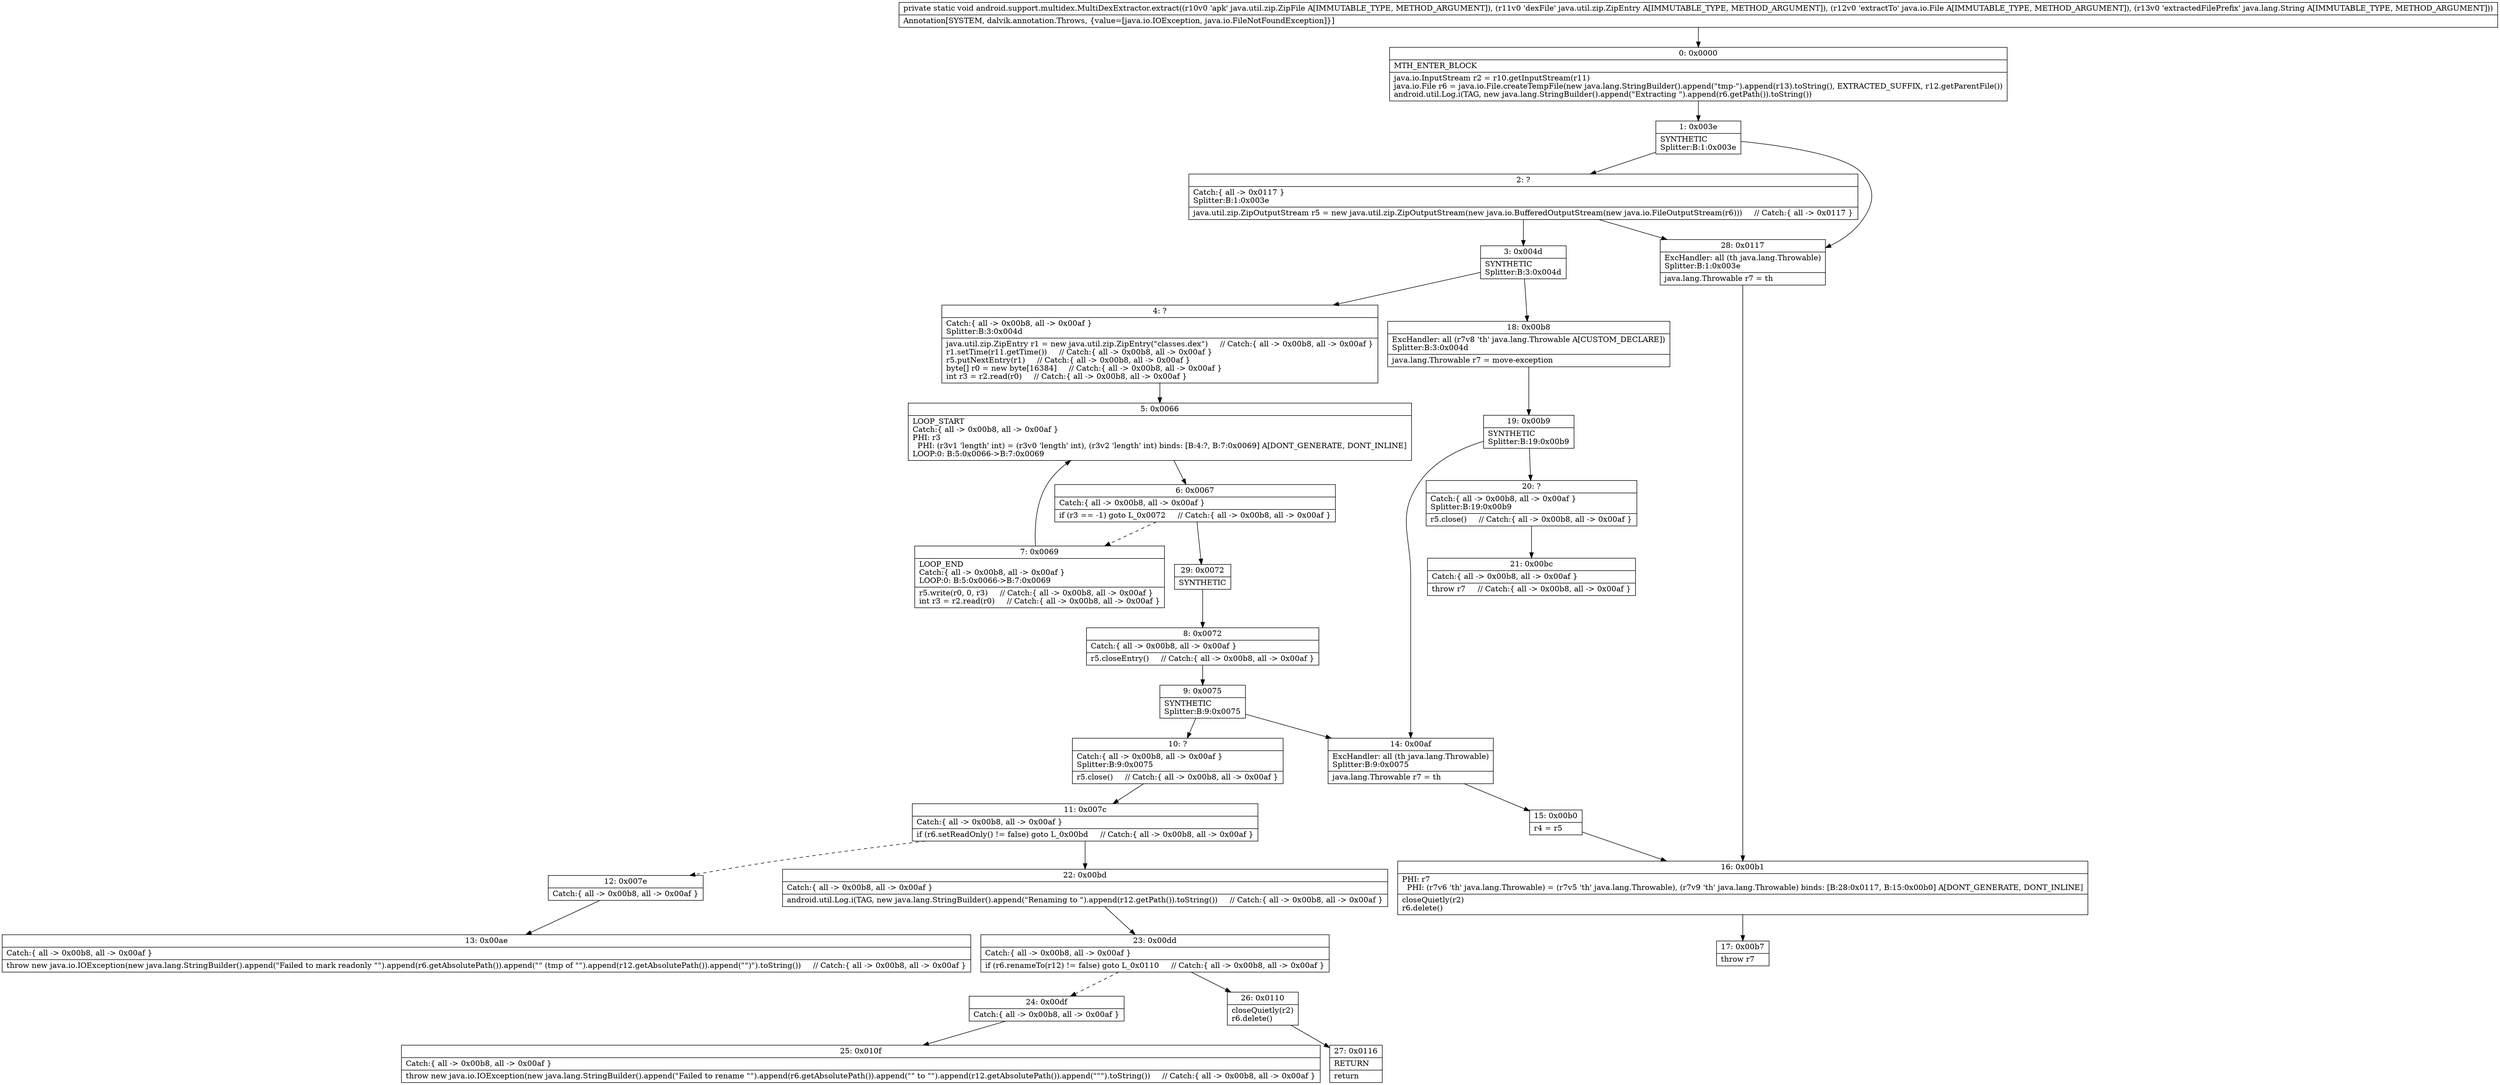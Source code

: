 digraph "CFG forandroid.support.multidex.MultiDexExtractor.extract(Ljava\/util\/zip\/ZipFile;Ljava\/util\/zip\/ZipEntry;Ljava\/io\/File;Ljava\/lang\/String;)V" {
Node_0 [shape=record,label="{0\:\ 0x0000|MTH_ENTER_BLOCK\l|java.io.InputStream r2 = r10.getInputStream(r11)\ljava.io.File r6 = java.io.File.createTempFile(new java.lang.StringBuilder().append(\"tmp\-\").append(r13).toString(), EXTRACTED_SUFFIX, r12.getParentFile())\landroid.util.Log.i(TAG, new java.lang.StringBuilder().append(\"Extracting \").append(r6.getPath()).toString())\l}"];
Node_1 [shape=record,label="{1\:\ 0x003e|SYNTHETIC\lSplitter:B:1:0x003e\l}"];
Node_2 [shape=record,label="{2\:\ ?|Catch:\{ all \-\> 0x0117 \}\lSplitter:B:1:0x003e\l|java.util.zip.ZipOutputStream r5 = new java.util.zip.ZipOutputStream(new java.io.BufferedOutputStream(new java.io.FileOutputStream(r6)))     \/\/ Catch:\{ all \-\> 0x0117 \}\l}"];
Node_3 [shape=record,label="{3\:\ 0x004d|SYNTHETIC\lSplitter:B:3:0x004d\l}"];
Node_4 [shape=record,label="{4\:\ ?|Catch:\{ all \-\> 0x00b8, all \-\> 0x00af \}\lSplitter:B:3:0x004d\l|java.util.zip.ZipEntry r1 = new java.util.zip.ZipEntry(\"classes.dex\")     \/\/ Catch:\{ all \-\> 0x00b8, all \-\> 0x00af \}\lr1.setTime(r11.getTime())     \/\/ Catch:\{ all \-\> 0x00b8, all \-\> 0x00af \}\lr5.putNextEntry(r1)     \/\/ Catch:\{ all \-\> 0x00b8, all \-\> 0x00af \}\lbyte[] r0 = new byte[16384]     \/\/ Catch:\{ all \-\> 0x00b8, all \-\> 0x00af \}\lint r3 = r2.read(r0)     \/\/ Catch:\{ all \-\> 0x00b8, all \-\> 0x00af \}\l}"];
Node_5 [shape=record,label="{5\:\ 0x0066|LOOP_START\lCatch:\{ all \-\> 0x00b8, all \-\> 0x00af \}\lPHI: r3 \l  PHI: (r3v1 'length' int) = (r3v0 'length' int), (r3v2 'length' int) binds: [B:4:?, B:7:0x0069] A[DONT_GENERATE, DONT_INLINE]\lLOOP:0: B:5:0x0066\-\>B:7:0x0069\l}"];
Node_6 [shape=record,label="{6\:\ 0x0067|Catch:\{ all \-\> 0x00b8, all \-\> 0x00af \}\l|if (r3 == \-1) goto L_0x0072     \/\/ Catch:\{ all \-\> 0x00b8, all \-\> 0x00af \}\l}"];
Node_7 [shape=record,label="{7\:\ 0x0069|LOOP_END\lCatch:\{ all \-\> 0x00b8, all \-\> 0x00af \}\lLOOP:0: B:5:0x0066\-\>B:7:0x0069\l|r5.write(r0, 0, r3)     \/\/ Catch:\{ all \-\> 0x00b8, all \-\> 0x00af \}\lint r3 = r2.read(r0)     \/\/ Catch:\{ all \-\> 0x00b8, all \-\> 0x00af \}\l}"];
Node_8 [shape=record,label="{8\:\ 0x0072|Catch:\{ all \-\> 0x00b8, all \-\> 0x00af \}\l|r5.closeEntry()     \/\/ Catch:\{ all \-\> 0x00b8, all \-\> 0x00af \}\l}"];
Node_9 [shape=record,label="{9\:\ 0x0075|SYNTHETIC\lSplitter:B:9:0x0075\l}"];
Node_10 [shape=record,label="{10\:\ ?|Catch:\{ all \-\> 0x00b8, all \-\> 0x00af \}\lSplitter:B:9:0x0075\l|r5.close()     \/\/ Catch:\{ all \-\> 0x00b8, all \-\> 0x00af \}\l}"];
Node_11 [shape=record,label="{11\:\ 0x007c|Catch:\{ all \-\> 0x00b8, all \-\> 0x00af \}\l|if (r6.setReadOnly() != false) goto L_0x00bd     \/\/ Catch:\{ all \-\> 0x00b8, all \-\> 0x00af \}\l}"];
Node_12 [shape=record,label="{12\:\ 0x007e|Catch:\{ all \-\> 0x00b8, all \-\> 0x00af \}\l}"];
Node_13 [shape=record,label="{13\:\ 0x00ae|Catch:\{ all \-\> 0x00b8, all \-\> 0x00af \}\l|throw new java.io.IOException(new java.lang.StringBuilder().append(\"Failed to mark readonly \"\").append(r6.getAbsolutePath()).append(\"\" (tmp of \"\").append(r12.getAbsolutePath()).append(\"\")\").toString())     \/\/ Catch:\{ all \-\> 0x00b8, all \-\> 0x00af \}\l}"];
Node_14 [shape=record,label="{14\:\ 0x00af|ExcHandler: all (th java.lang.Throwable)\lSplitter:B:9:0x0075\l|java.lang.Throwable r7 = th\l}"];
Node_15 [shape=record,label="{15\:\ 0x00b0|r4 = r5\l}"];
Node_16 [shape=record,label="{16\:\ 0x00b1|PHI: r7 \l  PHI: (r7v6 'th' java.lang.Throwable) = (r7v5 'th' java.lang.Throwable), (r7v9 'th' java.lang.Throwable) binds: [B:28:0x0117, B:15:0x00b0] A[DONT_GENERATE, DONT_INLINE]\l|closeQuietly(r2)\lr6.delete()\l}"];
Node_17 [shape=record,label="{17\:\ 0x00b7|throw r7\l}"];
Node_18 [shape=record,label="{18\:\ 0x00b8|ExcHandler: all (r7v8 'th' java.lang.Throwable A[CUSTOM_DECLARE])\lSplitter:B:3:0x004d\l|java.lang.Throwable r7 = move\-exception\l}"];
Node_19 [shape=record,label="{19\:\ 0x00b9|SYNTHETIC\lSplitter:B:19:0x00b9\l}"];
Node_20 [shape=record,label="{20\:\ ?|Catch:\{ all \-\> 0x00b8, all \-\> 0x00af \}\lSplitter:B:19:0x00b9\l|r5.close()     \/\/ Catch:\{ all \-\> 0x00b8, all \-\> 0x00af \}\l}"];
Node_21 [shape=record,label="{21\:\ 0x00bc|Catch:\{ all \-\> 0x00b8, all \-\> 0x00af \}\l|throw r7     \/\/ Catch:\{ all \-\> 0x00b8, all \-\> 0x00af \}\l}"];
Node_22 [shape=record,label="{22\:\ 0x00bd|Catch:\{ all \-\> 0x00b8, all \-\> 0x00af \}\l|android.util.Log.i(TAG, new java.lang.StringBuilder().append(\"Renaming to \").append(r12.getPath()).toString())     \/\/ Catch:\{ all \-\> 0x00b8, all \-\> 0x00af \}\l}"];
Node_23 [shape=record,label="{23\:\ 0x00dd|Catch:\{ all \-\> 0x00b8, all \-\> 0x00af \}\l|if (r6.renameTo(r12) != false) goto L_0x0110     \/\/ Catch:\{ all \-\> 0x00b8, all \-\> 0x00af \}\l}"];
Node_24 [shape=record,label="{24\:\ 0x00df|Catch:\{ all \-\> 0x00b8, all \-\> 0x00af \}\l}"];
Node_25 [shape=record,label="{25\:\ 0x010f|Catch:\{ all \-\> 0x00b8, all \-\> 0x00af \}\l|throw new java.io.IOException(new java.lang.StringBuilder().append(\"Failed to rename \"\").append(r6.getAbsolutePath()).append(\"\" to \"\").append(r12.getAbsolutePath()).append(\"\"\").toString())     \/\/ Catch:\{ all \-\> 0x00b8, all \-\> 0x00af \}\l}"];
Node_26 [shape=record,label="{26\:\ 0x0110|closeQuietly(r2)\lr6.delete()\l}"];
Node_27 [shape=record,label="{27\:\ 0x0116|RETURN\l|return\l}"];
Node_28 [shape=record,label="{28\:\ 0x0117|ExcHandler: all (th java.lang.Throwable)\lSplitter:B:1:0x003e\l|java.lang.Throwable r7 = th\l}"];
Node_29 [shape=record,label="{29\:\ 0x0072|SYNTHETIC\l}"];
MethodNode[shape=record,label="{private static void android.support.multidex.MultiDexExtractor.extract((r10v0 'apk' java.util.zip.ZipFile A[IMMUTABLE_TYPE, METHOD_ARGUMENT]), (r11v0 'dexFile' java.util.zip.ZipEntry A[IMMUTABLE_TYPE, METHOD_ARGUMENT]), (r12v0 'extractTo' java.io.File A[IMMUTABLE_TYPE, METHOD_ARGUMENT]), (r13v0 'extractedFilePrefix' java.lang.String A[IMMUTABLE_TYPE, METHOD_ARGUMENT]))  | Annotation[SYSTEM, dalvik.annotation.Throws, \{value=[java.io.IOException, java.io.FileNotFoundException]\}]\l}"];
MethodNode -> Node_0;
Node_0 -> Node_1;
Node_1 -> Node_2;
Node_1 -> Node_28;
Node_2 -> Node_3;
Node_2 -> Node_28;
Node_3 -> Node_4;
Node_3 -> Node_18;
Node_4 -> Node_5;
Node_5 -> Node_6;
Node_6 -> Node_7[style=dashed];
Node_6 -> Node_29;
Node_7 -> Node_5;
Node_8 -> Node_9;
Node_9 -> Node_10;
Node_9 -> Node_14;
Node_10 -> Node_11;
Node_11 -> Node_12[style=dashed];
Node_11 -> Node_22;
Node_12 -> Node_13;
Node_14 -> Node_15;
Node_15 -> Node_16;
Node_16 -> Node_17;
Node_18 -> Node_19;
Node_19 -> Node_20;
Node_19 -> Node_14;
Node_20 -> Node_21;
Node_22 -> Node_23;
Node_23 -> Node_24[style=dashed];
Node_23 -> Node_26;
Node_24 -> Node_25;
Node_26 -> Node_27;
Node_28 -> Node_16;
Node_29 -> Node_8;
}


